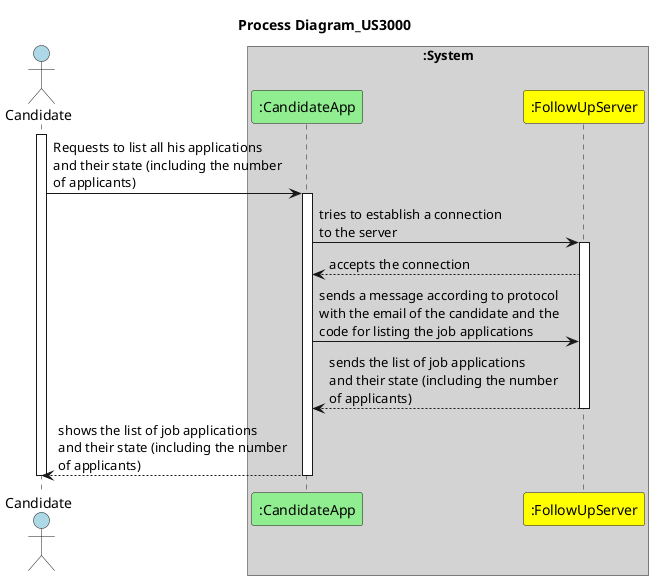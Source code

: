 @startuml
title Process Diagram_US3000

actor Candidate as actor #lightblue
box ":System" #lightgrey
participant ":CandidateApp" as CandidateApp #lightgreen
participant ":FollowUpServer" as FollowUpServer #yellow

activate actor
actor -> CandidateApp :  Requests to list all his applications \nand their state (including the number \nof applicants)
activate CandidateApp
CandidateApp -> FollowUpServer : tries to establish a connection \nto the server
activate FollowUpServer
FollowUpServer --> CandidateApp : accepts the connection
CandidateApp -> FollowUpServer : sends a message according to protocol \nwith the email of the candidate and the \ncode for listing the job applications
FollowUpServer --> CandidateApp : sends the list of job applications \nand their state (including the number \nof applicants)
deactivate FollowUpServer
CandidateApp --> actor : shows the list of job applications \nand their state (including the number \nof applicants)
deactivate CandidateApp
deactivate actor
end box
@enduml
